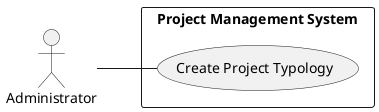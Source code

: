 @startuml
left to right direction

"Administrator"

rectangle "Project Management System"{
Administrator -- (Create Project Typology)
}

@enduml